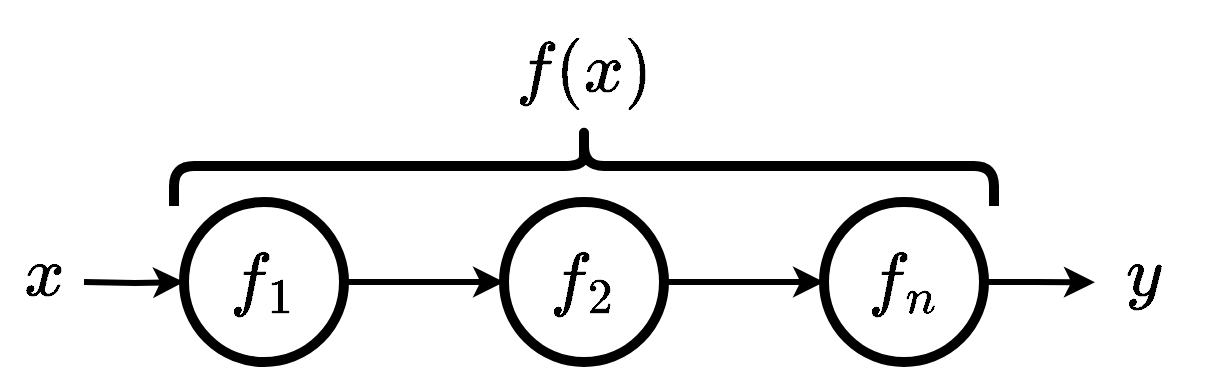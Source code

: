 <mxfile version="22.1.21" type="device">
  <diagram name="Stránka-1" id="ewOHrh2bMUzIOLQwtSGh">
    <mxGraphModel dx="662" dy="693" grid="1" gridSize="10" guides="1" tooltips="1" connect="1" arrows="1" fold="1" page="1" pageScale="1" pageWidth="1654" pageHeight="2336" math="1" shadow="0">
      <root>
        <mxCell id="0" />
        <mxCell id="1" parent="0" />
        <mxCell id="qpencJFPLMpscfdZpnWB-9" style="edgeStyle=orthogonalEdgeStyle;rounded=0;orthogonalLoop=1;jettySize=auto;html=1;entryX=0;entryY=0.5;entryDx=0;entryDy=0;strokeWidth=3;" parent="1" source="qpencJFPLMpscfdZpnWB-2" target="qpencJFPLMpscfdZpnWB-3" edge="1">
          <mxGeometry relative="1" as="geometry" />
        </mxCell>
        <mxCell id="qpencJFPLMpscfdZpnWB-2" value="&lt;font style=&quot;font-size: 30px;&quot;&gt;\(f_1\)&lt;/font&gt;" style="ellipse;whiteSpace=wrap;html=1;aspect=fixed;strokeWidth=5;" parent="1" vertex="1">
          <mxGeometry x="560" y="360" width="80" height="80" as="geometry" />
        </mxCell>
        <mxCell id="qpencJFPLMpscfdZpnWB-10" style="edgeStyle=orthogonalEdgeStyle;rounded=0;orthogonalLoop=1;jettySize=auto;html=1;entryX=0;entryY=0.5;entryDx=0;entryDy=0;strokeWidth=3;" parent="1" source="qpencJFPLMpscfdZpnWB-3" target="qpencJFPLMpscfdZpnWB-4" edge="1">
          <mxGeometry relative="1" as="geometry" />
        </mxCell>
        <mxCell id="qpencJFPLMpscfdZpnWB-3" value="&lt;font style=&quot;font-size: 30px;&quot;&gt;\(f_2\)&lt;/font&gt;" style="ellipse;whiteSpace=wrap;html=1;aspect=fixed;strokeWidth=5;" parent="1" vertex="1">
          <mxGeometry x="720" y="360" width="80" height="80" as="geometry" />
        </mxCell>
        <mxCell id="qpencJFPLMpscfdZpnWB-4" value="&lt;font style=&quot;font-size: 30px;&quot;&gt;\(f_n\)&lt;/font&gt;" style="ellipse;whiteSpace=wrap;html=1;aspect=fixed;strokeWidth=5;" parent="1" vertex="1">
          <mxGeometry x="880" y="360" width="80" height="80" as="geometry" />
        </mxCell>
        <mxCell id="qpencJFPLMpscfdZpnWB-8" style="edgeStyle=orthogonalEdgeStyle;rounded=0;orthogonalLoop=1;jettySize=auto;html=1;entryX=0;entryY=0.5;entryDx=0;entryDy=0;strokeWidth=3;" parent="1" target="qpencJFPLMpscfdZpnWB-2" edge="1">
          <mxGeometry relative="1" as="geometry">
            <mxPoint x="510" y="400" as="sourcePoint" />
          </mxGeometry>
        </mxCell>
        <mxCell id="qpencJFPLMpscfdZpnWB-6" value="&lt;font style=&quot;font-size: 30px;&quot;&gt;\(y\)&lt;/font&gt;" style="text;html=1;strokeColor=none;fillColor=none;align=center;verticalAlign=middle;whiteSpace=wrap;rounded=0;strokeWidth=25;fontStyle=1" parent="1" vertex="1">
          <mxGeometry x="1010" y="381" width="60" height="30" as="geometry" />
        </mxCell>
        <mxCell id="qpencJFPLMpscfdZpnWB-11" style="edgeStyle=orthogonalEdgeStyle;rounded=0;orthogonalLoop=1;jettySize=auto;html=1;entryX=0.091;entryY=0.637;entryDx=0;entryDy=0;entryPerimeter=0;strokeWidth=3;" parent="1" source="qpencJFPLMpscfdZpnWB-4" target="qpencJFPLMpscfdZpnWB-6" edge="1">
          <mxGeometry relative="1" as="geometry" />
        </mxCell>
        <mxCell id="qpencJFPLMpscfdZpnWB-12" value="" style="shape=curlyBracket;whiteSpace=wrap;html=1;rounded=1;labelPosition=left;verticalLabelPosition=middle;align=right;verticalAlign=middle;rotation=90;strokeWidth=5;perimeterSpacing=0;" parent="1" vertex="1">
          <mxGeometry x="740" y="137" width="40" height="410" as="geometry" />
        </mxCell>
        <mxCell id="qpencJFPLMpscfdZpnWB-13" value="&lt;font style=&quot;font-size: 30px;&quot;&gt;\(f(x)\)&lt;/font&gt;" style="text;html=1;strokeColor=none;fillColor=none;align=center;verticalAlign=middle;whiteSpace=wrap;rounded=0;strokeWidth=25;fontStyle=1" parent="1" vertex="1">
          <mxGeometry x="730" y="280" width="60" height="30" as="geometry" />
        </mxCell>
        <mxCell id="4E3rrX-12LAw-Cvaq8p3-1" value="&lt;font style=&quot;font-size: 30px;&quot;&gt;\(x\)&lt;/font&gt;" style="text;html=1;strokeColor=none;fillColor=none;align=center;verticalAlign=middle;whiteSpace=wrap;rounded=0;" vertex="1" parent="1">
          <mxGeometry x="470" y="381" width="40" height="30" as="geometry" />
        </mxCell>
      </root>
    </mxGraphModel>
  </diagram>
</mxfile>
